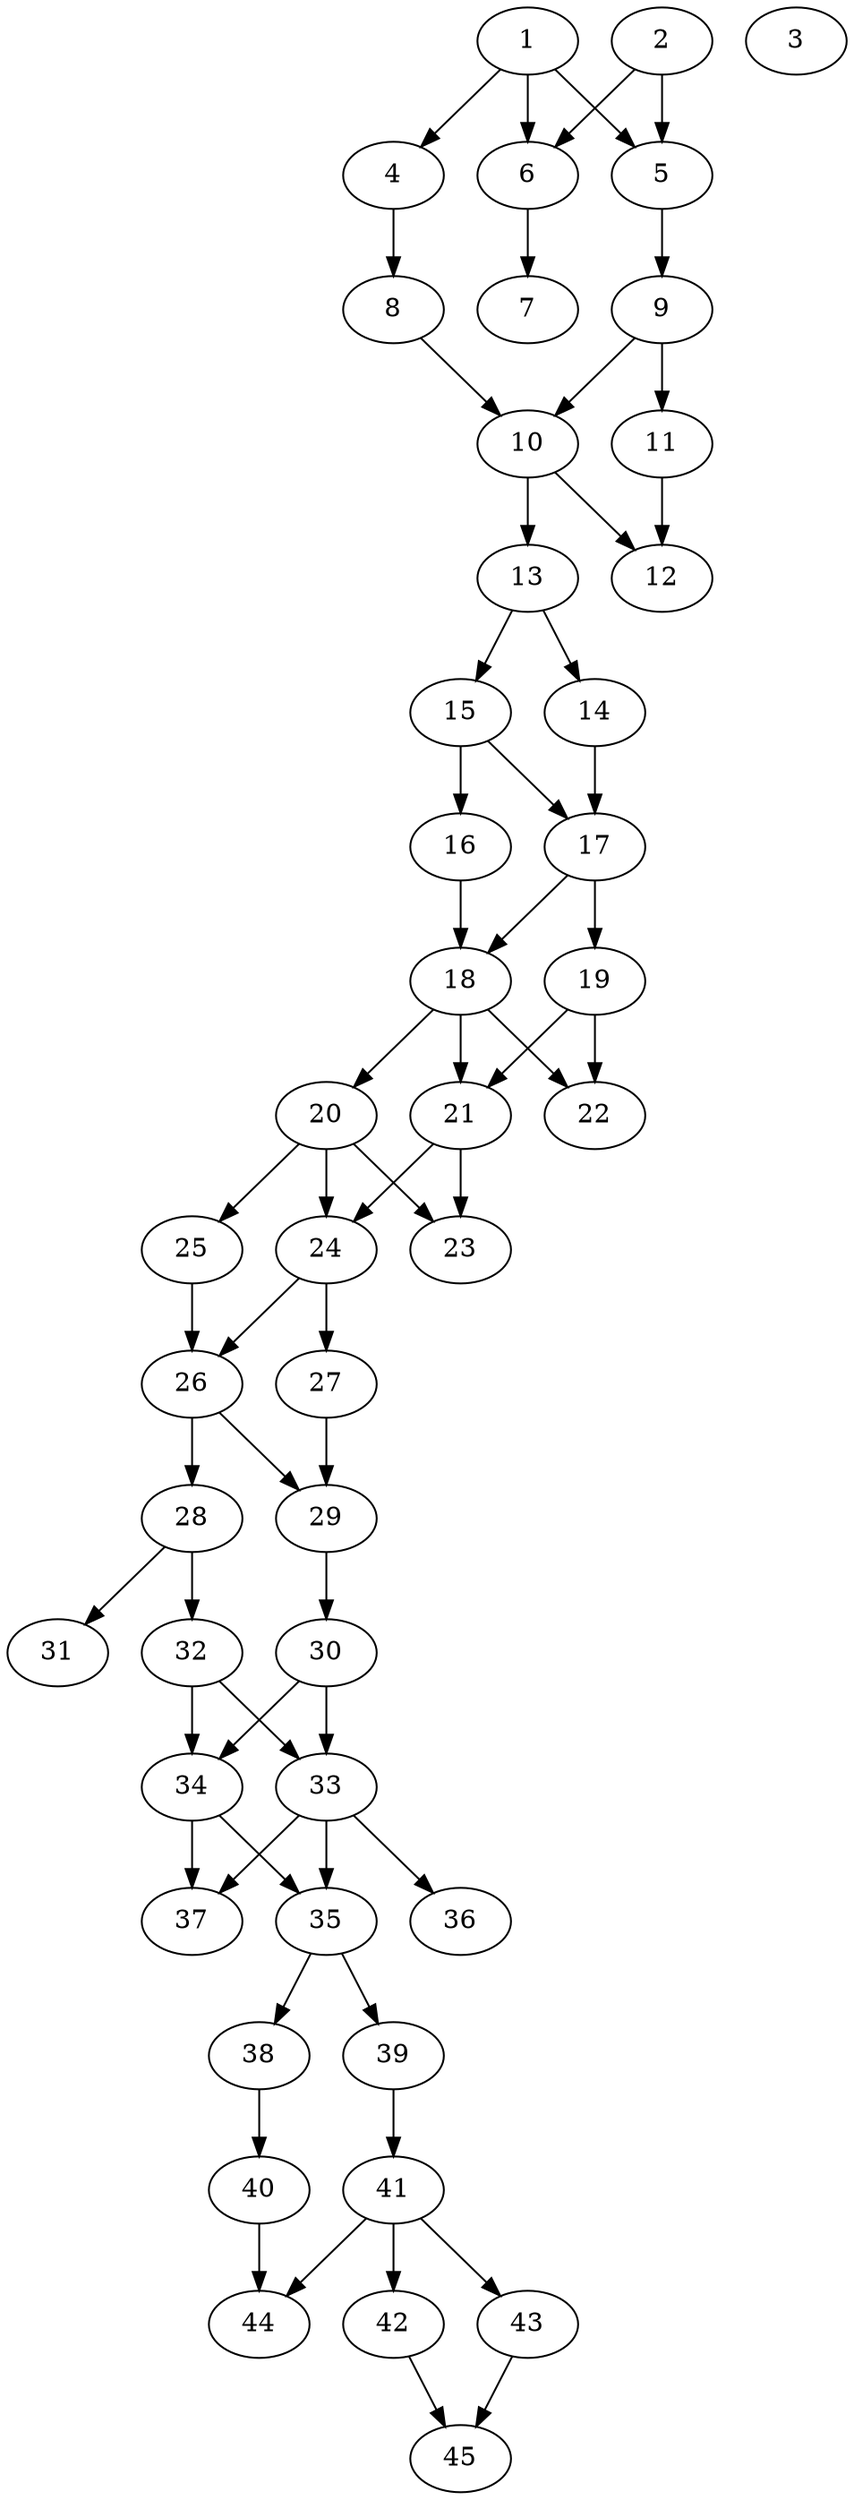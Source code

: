 // DAG automatically generated by daggen at Thu Oct  3 14:07:25 2019
// ./daggen --dot -n 45 --ccr 0.5 --fat 0.3 --regular 0.7 --density 0.7 --mindata 5242880 --maxdata 52428800 
digraph G {
  1 [size="62908416", alpha="0.17", expect_size="31454208"] 
  1 -> 4 [size ="31454208"]
  1 -> 5 [size ="31454208"]
  1 -> 6 [size ="31454208"]
  2 [size="65716224", alpha="0.06", expect_size="32858112"] 
  2 -> 5 [size ="32858112"]
  2 -> 6 [size ="32858112"]
  3 [size="45438976", alpha="0.11", expect_size="22719488"] 
  4 [size="26804224", alpha="0.15", expect_size="13402112"] 
  4 -> 8 [size ="13402112"]
  5 [size="90816512", alpha="0.08", expect_size="45408256"] 
  5 -> 9 [size ="45408256"]
  6 [size="19433472", alpha="0.13", expect_size="9716736"] 
  6 -> 7 [size ="9716736"]
  7 [size="65579008", alpha="0.04", expect_size="32789504"] 
  8 [size="53233664", alpha="0.06", expect_size="26616832"] 
  8 -> 10 [size ="26616832"]
  9 [size="16254976", alpha="0.06", expect_size="8127488"] 
  9 -> 10 [size ="8127488"]
  9 -> 11 [size ="8127488"]
  10 [size="16984064", alpha="0.00", expect_size="8492032"] 
  10 -> 12 [size ="8492032"]
  10 -> 13 [size ="8492032"]
  11 [size="55457792", alpha="0.07", expect_size="27728896"] 
  11 -> 12 [size ="27728896"]
  12 [size="40376320", alpha="0.19", expect_size="20188160"] 
  13 [size="66344960", alpha="0.05", expect_size="33172480"] 
  13 -> 14 [size ="33172480"]
  13 -> 15 [size ="33172480"]
  14 [size="22652928", alpha="0.09", expect_size="11326464"] 
  14 -> 17 [size ="11326464"]
  15 [size="94715904", alpha="0.06", expect_size="47357952"] 
  15 -> 16 [size ="47357952"]
  15 -> 17 [size ="47357952"]
  16 [size="40030208", alpha="0.12", expect_size="20015104"] 
  16 -> 18 [size ="20015104"]
  17 [size="101292032", alpha="0.03", expect_size="50646016"] 
  17 -> 18 [size ="50646016"]
  17 -> 19 [size ="50646016"]
  18 [size="24786944", alpha="0.16", expect_size="12393472"] 
  18 -> 20 [size ="12393472"]
  18 -> 21 [size ="12393472"]
  18 -> 22 [size ="12393472"]
  19 [size="54861824", alpha="0.11", expect_size="27430912"] 
  19 -> 21 [size ="27430912"]
  19 -> 22 [size ="27430912"]
  20 [size="82264064", alpha="0.12", expect_size="41132032"] 
  20 -> 23 [size ="41132032"]
  20 -> 24 [size ="41132032"]
  20 -> 25 [size ="41132032"]
  21 [size="84219904", alpha="0.05", expect_size="42109952"] 
  21 -> 23 [size ="42109952"]
  21 -> 24 [size ="42109952"]
  22 [size="20805632", alpha="0.09", expect_size="10402816"] 
  23 [size="16965632", alpha="0.00", expect_size="8482816"] 
  24 [size="42405888", alpha="0.15", expect_size="21202944"] 
  24 -> 26 [size ="21202944"]
  24 -> 27 [size ="21202944"]
  25 [size="84584448", alpha="0.07", expect_size="42292224"] 
  25 -> 26 [size ="42292224"]
  26 [size="18980864", alpha="0.01", expect_size="9490432"] 
  26 -> 28 [size ="9490432"]
  26 -> 29 [size ="9490432"]
  27 [size="73644032", alpha="0.06", expect_size="36822016"] 
  27 -> 29 [size ="36822016"]
  28 [size="87982080", alpha="0.01", expect_size="43991040"] 
  28 -> 31 [size ="43991040"]
  28 -> 32 [size ="43991040"]
  29 [size="67457024", alpha="0.17", expect_size="33728512"] 
  29 -> 30 [size ="33728512"]
  30 [size="26228736", alpha="0.14", expect_size="13114368"] 
  30 -> 33 [size ="13114368"]
  30 -> 34 [size ="13114368"]
  31 [size="85143552", alpha="0.01", expect_size="42571776"] 
  32 [size="13506560", alpha="0.14", expect_size="6753280"] 
  32 -> 33 [size ="6753280"]
  32 -> 34 [size ="6753280"]
  33 [size="55296000", alpha="0.19", expect_size="27648000"] 
  33 -> 35 [size ="27648000"]
  33 -> 36 [size ="27648000"]
  33 -> 37 [size ="27648000"]
  34 [size="56723456", alpha="0.06", expect_size="28361728"] 
  34 -> 35 [size ="28361728"]
  34 -> 37 [size ="28361728"]
  35 [size="34105344", alpha="0.11", expect_size="17052672"] 
  35 -> 38 [size ="17052672"]
  35 -> 39 [size ="17052672"]
  36 [size="67774464", alpha="0.03", expect_size="33887232"] 
  37 [size="72306688", alpha="0.14", expect_size="36153344"] 
  38 [size="102797312", alpha="0.07", expect_size="51398656"] 
  38 -> 40 [size ="51398656"]
  39 [size="13250560", alpha="0.11", expect_size="6625280"] 
  39 -> 41 [size ="6625280"]
  40 [size="92551168", alpha="0.09", expect_size="46275584"] 
  40 -> 44 [size ="46275584"]
  41 [size="64086016", alpha="0.03", expect_size="32043008"] 
  41 -> 42 [size ="32043008"]
  41 -> 43 [size ="32043008"]
  41 -> 44 [size ="32043008"]
  42 [size="67196928", alpha="0.20", expect_size="33598464"] 
  42 -> 45 [size ="33598464"]
  43 [size="37406720", alpha="0.17", expect_size="18703360"] 
  43 -> 45 [size ="18703360"]
  44 [size="30576640", alpha="0.02", expect_size="15288320"] 
  45 [size="58873856", alpha="0.02", expect_size="29436928"] 
}
